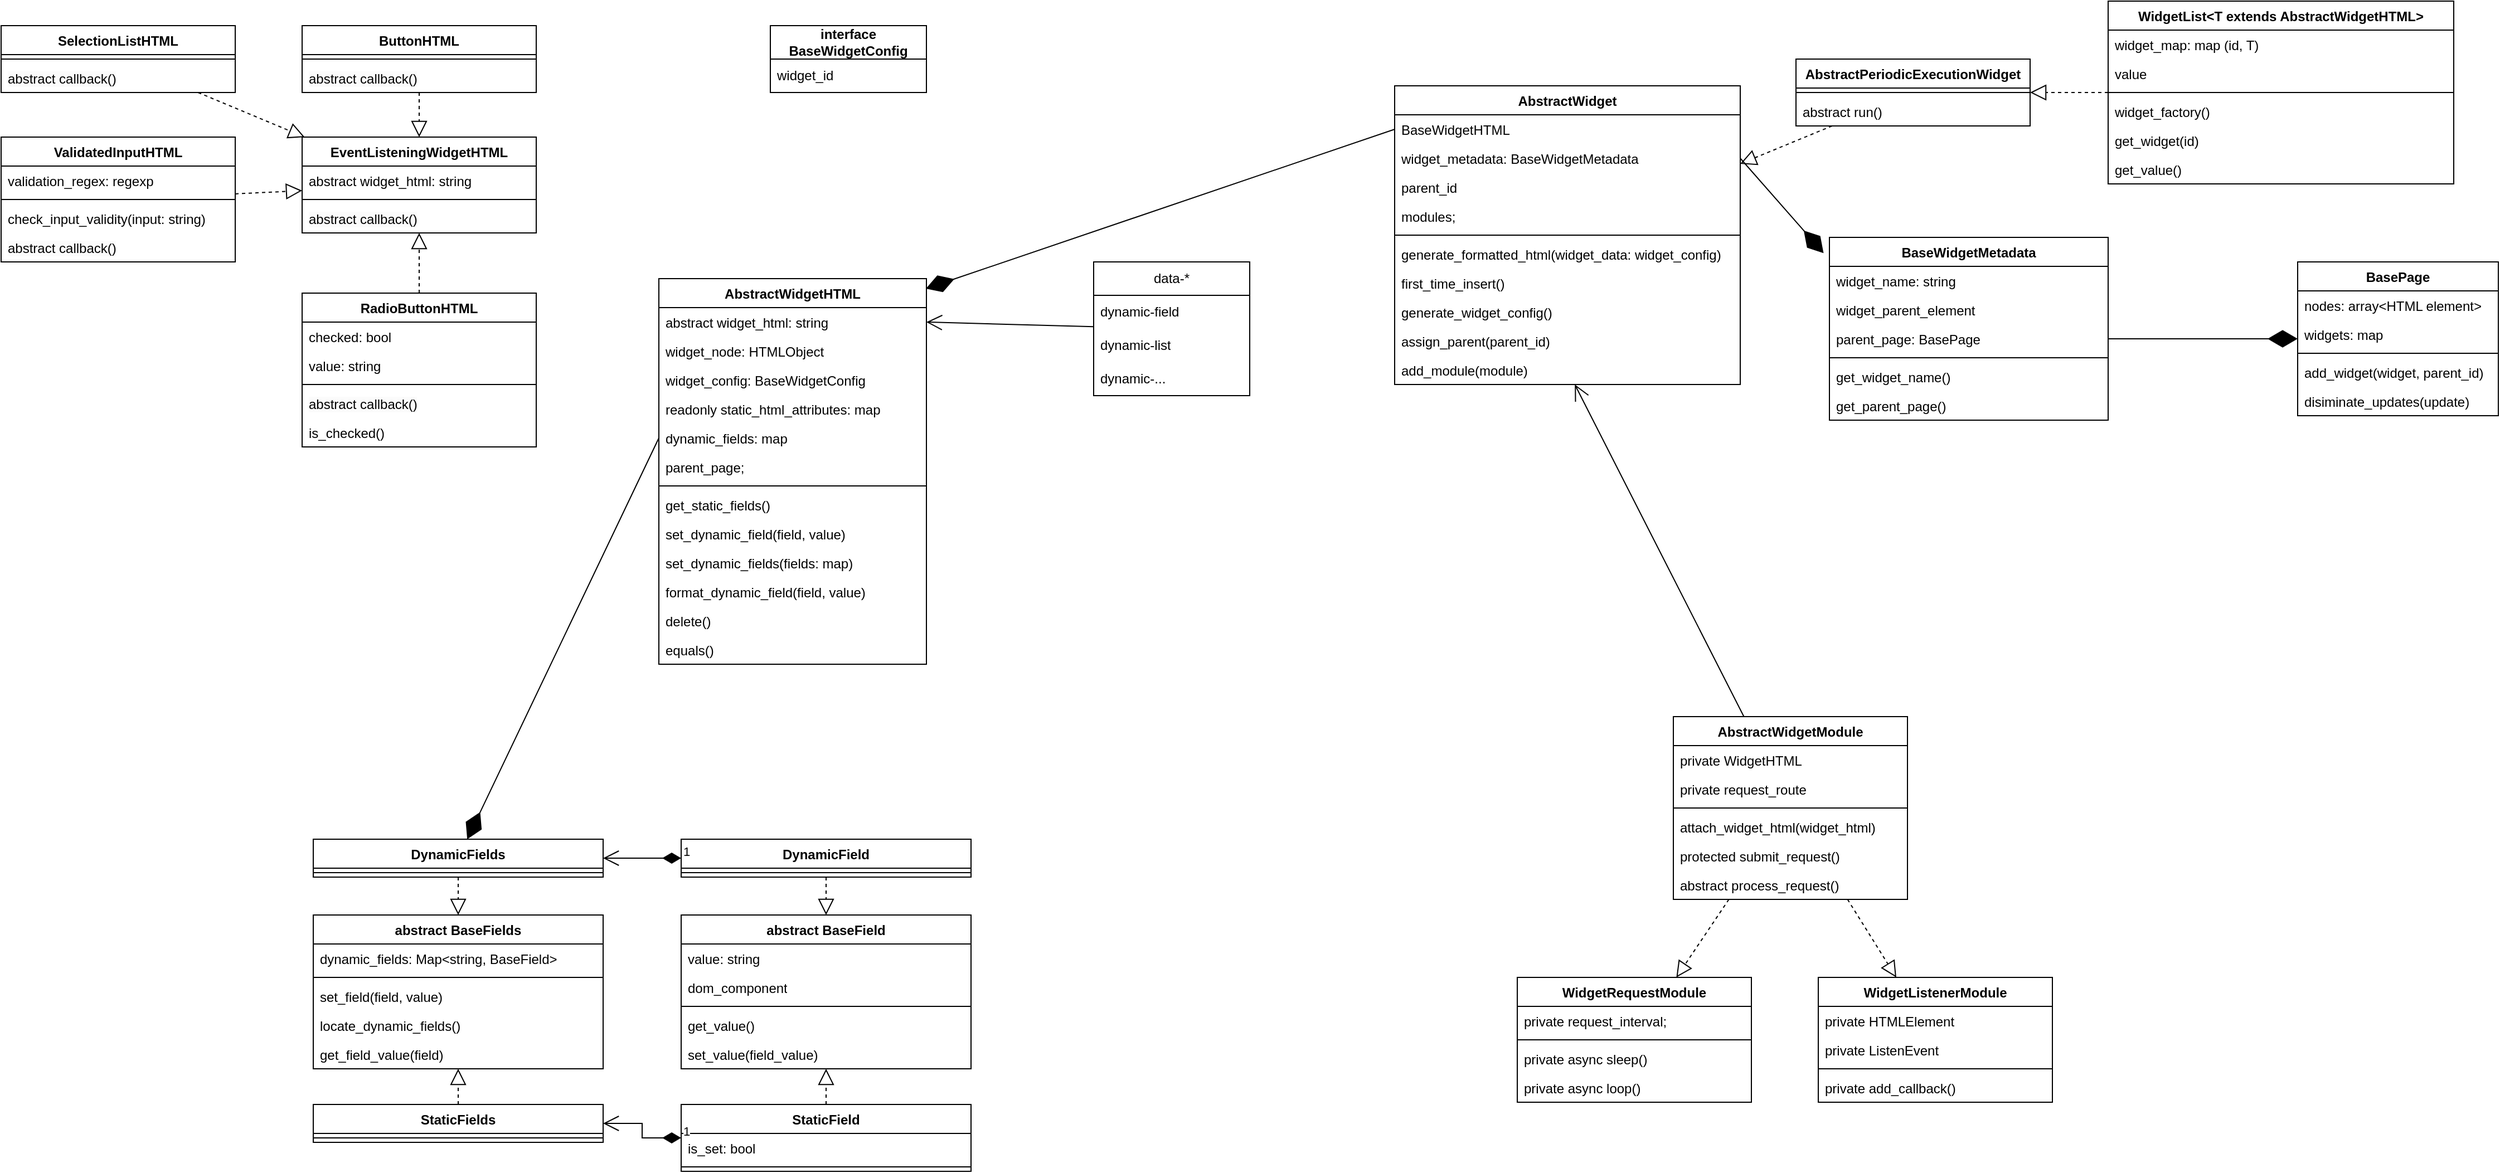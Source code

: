 <mxfile version="23.0.2" type="device">
  <diagram id="C5RBs43oDa-KdzZeNtuy" name="Page-1">
    <mxGraphModel dx="6364" dy="843" grid="1" gridSize="10" guides="1" tooltips="1" connect="1" arrows="1" fold="1" page="1" pageScale="1" pageWidth="5000" pageHeight="5000" math="0" shadow="0">
      <root>
        <mxCell id="WIyWlLk6GJQsqaUBKTNV-0" />
        <mxCell id="WIyWlLk6GJQsqaUBKTNV-1" parent="WIyWlLk6GJQsqaUBKTNV-0" />
        <mxCell id="zkfFHV4jXpPFQw0GAbJ--0" value="AbstractWidget" style="swimlane;fontStyle=1;align=center;verticalAlign=top;childLayout=stackLayout;horizontal=1;startSize=26;horizontalStack=0;resizeParent=1;resizeLast=0;collapsible=1;marginBottom=0;rounded=0;shadow=0;strokeWidth=1;" parent="WIyWlLk6GJQsqaUBKTNV-1" vertex="1">
          <mxGeometry x="1070" y="204" width="310" height="268" as="geometry">
            <mxRectangle x="230" y="140" width="160" height="26" as="alternateBounds" />
          </mxGeometry>
        </mxCell>
        <mxCell id="zkfFHV4jXpPFQw0GAbJ--2" value="BaseWidgetHTML" style="text;align=left;verticalAlign=top;spacingLeft=4;spacingRight=4;overflow=hidden;rotatable=0;points=[[0,0.5],[1,0.5]];portConstraint=eastwest;rounded=0;shadow=0;html=0;" parent="zkfFHV4jXpPFQw0GAbJ--0" vertex="1">
          <mxGeometry y="26" width="310" height="26" as="geometry" />
        </mxCell>
        <mxCell id="1h_BAlm6xrpSUWJnhXqx-13" value="widget_metadata: BaseWidgetMetadata" style="text;align=left;verticalAlign=top;spacingLeft=4;spacingRight=4;overflow=hidden;rotatable=0;points=[[0,0.5],[1,0.5]];portConstraint=eastwest;rounded=0;shadow=0;html=0;" parent="zkfFHV4jXpPFQw0GAbJ--0" vertex="1">
          <mxGeometry y="52" width="310" height="26" as="geometry" />
        </mxCell>
        <mxCell id="bxYldEtrGw7dHBRHyTuY-56" value="parent_id" style="text;align=left;verticalAlign=top;spacingLeft=4;spacingRight=4;overflow=hidden;rotatable=0;points=[[0,0.5],[1,0.5]];portConstraint=eastwest;rounded=0;shadow=0;html=0;" parent="zkfFHV4jXpPFQw0GAbJ--0" vertex="1">
          <mxGeometry y="78" width="310" height="26" as="geometry" />
        </mxCell>
        <mxCell id="CszBJJlNsYShe97U3jZu-30" value="modules;" style="text;strokeColor=none;fillColor=none;align=left;verticalAlign=top;spacingLeft=4;spacingRight=4;overflow=hidden;rotatable=0;points=[[0,0.5],[1,0.5]];portConstraint=eastwest;whiteSpace=wrap;html=1;" parent="zkfFHV4jXpPFQw0GAbJ--0" vertex="1">
          <mxGeometry y="104" width="310" height="26" as="geometry" />
        </mxCell>
        <mxCell id="zkfFHV4jXpPFQw0GAbJ--4" value="" style="line;html=1;strokeWidth=1;align=left;verticalAlign=middle;spacingTop=-1;spacingLeft=3;spacingRight=3;rotatable=0;labelPosition=right;points=[];portConstraint=eastwest;" parent="zkfFHV4jXpPFQw0GAbJ--0" vertex="1">
          <mxGeometry y="130" width="310" height="8" as="geometry" />
        </mxCell>
        <mxCell id="zkfFHV4jXpPFQw0GAbJ--5" value="generate_formatted_html(widget_data: widget_config)" style="text;align=left;verticalAlign=top;spacingLeft=4;spacingRight=4;overflow=hidden;rotatable=0;points=[[0,0.5],[1,0.5]];portConstraint=eastwest;" parent="zkfFHV4jXpPFQw0GAbJ--0" vertex="1">
          <mxGeometry y="138" width="310" height="26" as="geometry" />
        </mxCell>
        <mxCell id="T4OWB1Hgk7jo9QTuSkeD-0" value="first_time_insert()" style="text;align=left;verticalAlign=top;spacingLeft=4;spacingRight=4;overflow=hidden;rotatable=0;points=[[0,0.5],[1,0.5]];portConstraint=eastwest;" parent="zkfFHV4jXpPFQw0GAbJ--0" vertex="1">
          <mxGeometry y="164" width="310" height="26" as="geometry" />
        </mxCell>
        <mxCell id="T4OWB1Hgk7jo9QTuSkeD-1" value="generate_widget_config()" style="text;align=left;verticalAlign=top;spacingLeft=4;spacingRight=4;overflow=hidden;rotatable=0;points=[[0,0.5],[1,0.5]];portConstraint=eastwest;" parent="zkfFHV4jXpPFQw0GAbJ--0" vertex="1">
          <mxGeometry y="190" width="310" height="26" as="geometry" />
        </mxCell>
        <mxCell id="bxYldEtrGw7dHBRHyTuY-55" value="assign_parent(parent_id)" style="text;align=left;verticalAlign=top;spacingLeft=4;spacingRight=4;overflow=hidden;rotatable=0;points=[[0,0.5],[1,0.5]];portConstraint=eastwest;" parent="zkfFHV4jXpPFQw0GAbJ--0" vertex="1">
          <mxGeometry y="216" width="310" height="26" as="geometry" />
        </mxCell>
        <mxCell id="CszBJJlNsYShe97U3jZu-24" value="add_module(module)" style="text;strokeColor=none;fillColor=none;align=left;verticalAlign=top;spacingLeft=4;spacingRight=4;overflow=hidden;rotatable=0;points=[[0,0.5],[1,0.5]];portConstraint=eastwest;whiteSpace=wrap;html=1;" parent="zkfFHV4jXpPFQw0GAbJ--0" vertex="1">
          <mxGeometry y="242" width="310" height="26" as="geometry" />
        </mxCell>
        <mxCell id="1h_BAlm6xrpSUWJnhXqx-0" value="&lt;b&gt;interface BaseWidgetConfig&lt;/b&gt;" style="swimlane;fontStyle=0;childLayout=stackLayout;horizontal=1;startSize=30;horizontalStack=0;resizeParent=1;resizeParentMax=0;resizeLast=0;collapsible=1;marginBottom=0;whiteSpace=wrap;html=1;" parent="WIyWlLk6GJQsqaUBKTNV-1" vertex="1">
          <mxGeometry x="510" y="150" width="140" height="60" as="geometry" />
        </mxCell>
        <mxCell id="1h_BAlm6xrpSUWJnhXqx-1" value="widget_id" style="text;strokeColor=none;fillColor=none;align=left;verticalAlign=middle;spacingLeft=4;spacingRight=4;overflow=hidden;points=[[0,0.5],[1,0.5]];portConstraint=eastwest;rotatable=0;whiteSpace=wrap;html=1;" parent="1h_BAlm6xrpSUWJnhXqx-0" vertex="1">
          <mxGeometry y="30" width="140" height="30" as="geometry" />
        </mxCell>
        <mxCell id="1h_BAlm6xrpSUWJnhXqx-14" value="BaseWidgetMetadata" style="swimlane;fontStyle=1;align=center;verticalAlign=top;childLayout=stackLayout;horizontal=1;startSize=26;horizontalStack=0;resizeParent=1;resizeParentMax=0;resizeLast=0;collapsible=1;marginBottom=0;whiteSpace=wrap;html=1;" parent="WIyWlLk6GJQsqaUBKTNV-1" vertex="1">
          <mxGeometry x="1460" y="340" width="250" height="164" as="geometry" />
        </mxCell>
        <mxCell id="1h_BAlm6xrpSUWJnhXqx-15" value="widget_name: string" style="text;strokeColor=none;fillColor=none;align=left;verticalAlign=top;spacingLeft=4;spacingRight=4;overflow=hidden;rotatable=0;points=[[0,0.5],[1,0.5]];portConstraint=eastwest;whiteSpace=wrap;html=1;" parent="1h_BAlm6xrpSUWJnhXqx-14" vertex="1">
          <mxGeometry y="26" width="250" height="26" as="geometry" />
        </mxCell>
        <mxCell id="iV6NUjUVux9FwV4bNm37-0" value="widget_parent_element" style="text;strokeColor=none;fillColor=none;align=left;verticalAlign=top;spacingLeft=4;spacingRight=4;overflow=hidden;rotatable=0;points=[[0,0.5],[1,0.5]];portConstraint=eastwest;whiteSpace=wrap;html=1;" parent="1h_BAlm6xrpSUWJnhXqx-14" vertex="1">
          <mxGeometry y="52" width="250" height="26" as="geometry" />
        </mxCell>
        <mxCell id="1h_BAlm6xrpSUWJnhXqx-19" value="parent_page: BasePage" style="text;strokeColor=none;fillColor=none;align=left;verticalAlign=top;spacingLeft=4;spacingRight=4;overflow=hidden;rotatable=0;points=[[0,0.5],[1,0.5]];portConstraint=eastwest;whiteSpace=wrap;html=1;" parent="1h_BAlm6xrpSUWJnhXqx-14" vertex="1">
          <mxGeometry y="78" width="250" height="26" as="geometry" />
        </mxCell>
        <mxCell id="1h_BAlm6xrpSUWJnhXqx-16" value="" style="line;strokeWidth=1;fillColor=none;align=left;verticalAlign=middle;spacingTop=-1;spacingLeft=3;spacingRight=3;rotatable=0;labelPosition=right;points=[];portConstraint=eastwest;strokeColor=inherit;" parent="1h_BAlm6xrpSUWJnhXqx-14" vertex="1">
          <mxGeometry y="104" width="250" height="8" as="geometry" />
        </mxCell>
        <mxCell id="1h_BAlm6xrpSUWJnhXqx-17" value="get_widget_name()&lt;br&gt;" style="text;strokeColor=none;fillColor=none;align=left;verticalAlign=top;spacingLeft=4;spacingRight=4;overflow=hidden;rotatable=0;points=[[0,0.5],[1,0.5]];portConstraint=eastwest;whiteSpace=wrap;html=1;" parent="1h_BAlm6xrpSUWJnhXqx-14" vertex="1">
          <mxGeometry y="112" width="250" height="26" as="geometry" />
        </mxCell>
        <mxCell id="1h_BAlm6xrpSUWJnhXqx-20" value="get_parent_page()" style="text;strokeColor=none;fillColor=none;align=left;verticalAlign=top;spacingLeft=4;spacingRight=4;overflow=hidden;rotatable=0;points=[[0,0.5],[1,0.5]];portConstraint=eastwest;whiteSpace=wrap;html=1;" parent="1h_BAlm6xrpSUWJnhXqx-14" vertex="1">
          <mxGeometry y="138" width="250" height="26" as="geometry" />
        </mxCell>
        <mxCell id="T4OWB1Hgk7jo9QTuSkeD-3" value="AbstractWidgetHTML" style="swimlane;fontStyle=1;align=center;verticalAlign=top;childLayout=stackLayout;horizontal=1;startSize=26;horizontalStack=0;resizeParent=1;resizeParentMax=0;resizeLast=0;collapsible=1;marginBottom=0;whiteSpace=wrap;html=1;" parent="WIyWlLk6GJQsqaUBKTNV-1" vertex="1">
          <mxGeometry x="410" y="377" width="240" height="346" as="geometry" />
        </mxCell>
        <mxCell id="T4OWB1Hgk7jo9QTuSkeD-4" value="abstract widget_html: string" style="text;strokeColor=none;fillColor=none;align=left;verticalAlign=top;spacingLeft=4;spacingRight=4;overflow=hidden;rotatable=0;points=[[0,0.5],[1,0.5]];portConstraint=eastwest;whiteSpace=wrap;html=1;" parent="T4OWB1Hgk7jo9QTuSkeD-3" vertex="1">
          <mxGeometry y="26" width="240" height="26" as="geometry" />
        </mxCell>
        <mxCell id="3tVs2p-HcW80dv0IXihy-14" value="widget_node: HTMLObject" style="text;strokeColor=none;fillColor=none;align=left;verticalAlign=top;spacingLeft=4;spacingRight=4;overflow=hidden;rotatable=0;points=[[0,0.5],[1,0.5]];portConstraint=eastwest;whiteSpace=wrap;html=1;" parent="T4OWB1Hgk7jo9QTuSkeD-3" vertex="1">
          <mxGeometry y="52" width="240" height="26" as="geometry" />
        </mxCell>
        <mxCell id="T4OWB1Hgk7jo9QTuSkeD-5" value="widget_config: BaseWidgetConfig" style="text;strokeColor=none;fillColor=none;align=left;verticalAlign=top;spacingLeft=4;spacingRight=4;overflow=hidden;rotatable=0;points=[[0,0.5],[1,0.5]];portConstraint=eastwest;whiteSpace=wrap;html=1;" parent="T4OWB1Hgk7jo9QTuSkeD-3" vertex="1">
          <mxGeometry y="78" width="240" height="26" as="geometry" />
        </mxCell>
        <mxCell id="3tVs2p-HcW80dv0IXihy-3" value="readonly static_html_attributes: map" style="text;strokeColor=none;fillColor=none;align=left;verticalAlign=top;spacingLeft=4;spacingRight=4;overflow=hidden;rotatable=0;points=[[0,0.5],[1,0.5]];portConstraint=eastwest;whiteSpace=wrap;html=1;" parent="T4OWB1Hgk7jo9QTuSkeD-3" vertex="1">
          <mxGeometry y="104" width="240" height="26" as="geometry" />
        </mxCell>
        <mxCell id="3tVs2p-HcW80dv0IXihy-4" value="dynamic_fields: map" style="text;strokeColor=none;fillColor=none;align=left;verticalAlign=top;spacingLeft=4;spacingRight=4;overflow=hidden;rotatable=0;points=[[0,0.5],[1,0.5]];portConstraint=eastwest;whiteSpace=wrap;html=1;" parent="T4OWB1Hgk7jo9QTuSkeD-3" vertex="1">
          <mxGeometry y="130" width="240" height="26" as="geometry" />
        </mxCell>
        <mxCell id="bxYldEtrGw7dHBRHyTuY-26" value="parent_page;" style="text;strokeColor=none;fillColor=none;align=left;verticalAlign=top;spacingLeft=4;spacingRight=4;overflow=hidden;rotatable=0;points=[[0,0.5],[1,0.5]];portConstraint=eastwest;whiteSpace=wrap;html=1;" parent="T4OWB1Hgk7jo9QTuSkeD-3" vertex="1">
          <mxGeometry y="156" width="240" height="26" as="geometry" />
        </mxCell>
        <mxCell id="T4OWB1Hgk7jo9QTuSkeD-6" value="" style="line;strokeWidth=1;fillColor=none;align=left;verticalAlign=middle;spacingTop=-1;spacingLeft=3;spacingRight=3;rotatable=0;labelPosition=right;points=[];portConstraint=eastwest;strokeColor=inherit;" parent="T4OWB1Hgk7jo9QTuSkeD-3" vertex="1">
          <mxGeometry y="182" width="240" height="8" as="geometry" />
        </mxCell>
        <mxCell id="T4OWB1Hgk7jo9QTuSkeD-8" value="get_static_fields()" style="text;strokeColor=none;fillColor=none;align=left;verticalAlign=top;spacingLeft=4;spacingRight=4;overflow=hidden;rotatable=0;points=[[0,0.5],[1,0.5]];portConstraint=eastwest;whiteSpace=wrap;html=1;" parent="T4OWB1Hgk7jo9QTuSkeD-3" vertex="1">
          <mxGeometry y="190" width="240" height="26" as="geometry" />
        </mxCell>
        <mxCell id="3tVs2p-HcW80dv0IXihy-6" value="set_dynamic_field(field, value)" style="text;strokeColor=none;fillColor=none;align=left;verticalAlign=top;spacingLeft=4;spacingRight=4;overflow=hidden;rotatable=0;points=[[0,0.5],[1,0.5]];portConstraint=eastwest;whiteSpace=wrap;html=1;" parent="T4OWB1Hgk7jo9QTuSkeD-3" vertex="1">
          <mxGeometry y="216" width="240" height="26" as="geometry" />
        </mxCell>
        <mxCell id="3tVs2p-HcW80dv0IXihy-9" value="set_dynamic_fields(fields: map)" style="text;strokeColor=none;fillColor=none;align=left;verticalAlign=top;spacingLeft=4;spacingRight=4;overflow=hidden;rotatable=0;points=[[0,0.5],[1,0.5]];portConstraint=eastwest;whiteSpace=wrap;html=1;" parent="T4OWB1Hgk7jo9QTuSkeD-3" vertex="1">
          <mxGeometry y="242" width="240" height="26" as="geometry" />
        </mxCell>
        <mxCell id="3tVs2p-HcW80dv0IXihy-10" value="format_dynamic_field(field, value)" style="text;strokeColor=none;fillColor=none;align=left;verticalAlign=top;spacingLeft=4;spacingRight=4;overflow=hidden;rotatable=0;points=[[0,0.5],[1,0.5]];portConstraint=eastwest;whiteSpace=wrap;html=1;" parent="T4OWB1Hgk7jo9QTuSkeD-3" vertex="1">
          <mxGeometry y="268" width="240" height="26" as="geometry" />
        </mxCell>
        <mxCell id="FMezk7e3HnUYDtzfyy8j-51" value="delete()" style="text;strokeColor=none;fillColor=none;align=left;verticalAlign=top;spacingLeft=4;spacingRight=4;overflow=hidden;rotatable=0;points=[[0,0.5],[1,0.5]];portConstraint=eastwest;whiteSpace=wrap;html=1;" parent="T4OWB1Hgk7jo9QTuSkeD-3" vertex="1">
          <mxGeometry y="294" width="240" height="26" as="geometry" />
        </mxCell>
        <mxCell id="FMezk7e3HnUYDtzfyy8j-52" value="equals()" style="text;strokeColor=none;fillColor=none;align=left;verticalAlign=top;spacingLeft=4;spacingRight=4;overflow=hidden;rotatable=0;points=[[0,0.5],[1,0.5]];portConstraint=eastwest;whiteSpace=wrap;html=1;" parent="T4OWB1Hgk7jo9QTuSkeD-3" vertex="1">
          <mxGeometry y="320" width="240" height="26" as="geometry" />
        </mxCell>
        <mxCell id="FMezk7e3HnUYDtzfyy8j-4" value="EventListeningWidgetHTML" style="swimlane;fontStyle=1;align=center;verticalAlign=top;childLayout=stackLayout;horizontal=1;startSize=26;horizontalStack=0;resizeParent=1;resizeParentMax=0;resizeLast=0;collapsible=1;marginBottom=0;whiteSpace=wrap;html=1;" parent="WIyWlLk6GJQsqaUBKTNV-1" vertex="1">
          <mxGeometry x="90" y="250" width="210" height="86" as="geometry" />
        </mxCell>
        <mxCell id="bxYldEtrGw7dHBRHyTuY-4" value="abstract widget_html: string" style="text;strokeColor=none;fillColor=none;align=left;verticalAlign=top;spacingLeft=4;spacingRight=4;overflow=hidden;rotatable=0;points=[[0,0.5],[1,0.5]];portConstraint=eastwest;whiteSpace=wrap;html=1;" parent="FMezk7e3HnUYDtzfyy8j-4" vertex="1">
          <mxGeometry y="26" width="210" height="26" as="geometry" />
        </mxCell>
        <mxCell id="FMezk7e3HnUYDtzfyy8j-11" value="" style="line;strokeWidth=1;fillColor=none;align=left;verticalAlign=middle;spacingTop=-1;spacingLeft=3;spacingRight=3;rotatable=0;labelPosition=right;points=[];portConstraint=eastwest;strokeColor=inherit;" parent="FMezk7e3HnUYDtzfyy8j-4" vertex="1">
          <mxGeometry y="52" width="210" height="8" as="geometry" />
        </mxCell>
        <mxCell id="FMezk7e3HnUYDtzfyy8j-27" value="&lt;span style=&quot;color: rgb(0, 0, 0); font-family: Helvetica; font-size: 12px; font-style: normal; font-variant-ligatures: normal; font-variant-caps: normal; font-weight: 400; letter-spacing: normal; orphans: 2; text-align: left; text-indent: 0px; text-transform: none; widows: 2; word-spacing: 0px; -webkit-text-stroke-width: 0px; background-color: rgb(251, 251, 251); text-decoration-thickness: initial; text-decoration-style: initial; text-decoration-color: initial; float: none; display: inline !important;&quot;&gt;abstract callback()&lt;/span&gt;" style="text;strokeColor=none;fillColor=none;align=left;verticalAlign=top;spacingLeft=4;spacingRight=4;overflow=hidden;rotatable=0;points=[[0,0.5],[1,0.5]];portConstraint=eastwest;whiteSpace=wrap;html=1;" parent="FMezk7e3HnUYDtzfyy8j-4" vertex="1">
          <mxGeometry y="60" width="210" height="26" as="geometry" />
        </mxCell>
        <mxCell id="FMezk7e3HnUYDtzfyy8j-22" value="AbstractPeriodicExecutionWidget" style="swimlane;fontStyle=1;align=center;verticalAlign=top;childLayout=stackLayout;horizontal=1;startSize=26;horizontalStack=0;resizeParent=1;resizeParentMax=0;resizeLast=0;collapsible=1;marginBottom=0;whiteSpace=wrap;html=1;" parent="WIyWlLk6GJQsqaUBKTNV-1" vertex="1">
          <mxGeometry x="1430" y="180" width="210" height="60" as="geometry" />
        </mxCell>
        <mxCell id="FMezk7e3HnUYDtzfyy8j-23" value="" style="line;strokeWidth=1;fillColor=none;align=left;verticalAlign=middle;spacingTop=-1;spacingLeft=3;spacingRight=3;rotatable=0;labelPosition=right;points=[];portConstraint=eastwest;strokeColor=inherit;" parent="FMezk7e3HnUYDtzfyy8j-22" vertex="1">
          <mxGeometry y="26" width="210" height="8" as="geometry" />
        </mxCell>
        <mxCell id="FMezk7e3HnUYDtzfyy8j-24" value="abstract run()" style="text;strokeColor=none;fillColor=none;align=left;verticalAlign=top;spacingLeft=4;spacingRight=4;overflow=hidden;rotatable=0;points=[[0,0.5],[1,0.5]];portConstraint=eastwest;whiteSpace=wrap;html=1;" parent="FMezk7e3HnUYDtzfyy8j-22" vertex="1">
          <mxGeometry y="34" width="210" height="26" as="geometry" />
        </mxCell>
        <mxCell id="FMezk7e3HnUYDtzfyy8j-36" value="" style="endArrow=diamondThin;endFill=1;endSize=24;html=1;rounded=0;exitX=1;exitY=0.5;exitDx=0;exitDy=0;entryX=-0.021;entryY=0.086;entryDx=0;entryDy=0;entryPerimeter=0;" parent="WIyWlLk6GJQsqaUBKTNV-1" source="1h_BAlm6xrpSUWJnhXqx-13" target="1h_BAlm6xrpSUWJnhXqx-14" edge="1">
          <mxGeometry width="160" relative="1" as="geometry">
            <mxPoint x="1500" y="660" as="sourcePoint" />
            <mxPoint x="1660" y="660" as="targetPoint" />
          </mxGeometry>
        </mxCell>
        <mxCell id="FMezk7e3HnUYDtzfyy8j-38" value="" style="endArrow=diamondThin;endFill=1;endSize=24;html=1;rounded=0;entryX=0.998;entryY=0.026;entryDx=0;entryDy=0;entryPerimeter=0;exitX=0;exitY=0.5;exitDx=0;exitDy=0;" parent="WIyWlLk6GJQsqaUBKTNV-1" source="zkfFHV4jXpPFQw0GAbJ--2" target="T4OWB1Hgk7jo9QTuSkeD-3" edge="1">
          <mxGeometry width="160" relative="1" as="geometry">
            <mxPoint x="1000" y="560" as="sourcePoint" />
            <mxPoint x="1160" y="560" as="targetPoint" />
          </mxGeometry>
        </mxCell>
        <mxCell id="FMezk7e3HnUYDtzfyy8j-39" value="data-*" style="swimlane;fontStyle=0;childLayout=stackLayout;horizontal=1;startSize=30;horizontalStack=0;resizeParent=1;resizeParentMax=0;resizeLast=0;collapsible=1;marginBottom=0;whiteSpace=wrap;html=1;" parent="WIyWlLk6GJQsqaUBKTNV-1" vertex="1">
          <mxGeometry x="800" y="362" width="140" height="120" as="geometry" />
        </mxCell>
        <mxCell id="FMezk7e3HnUYDtzfyy8j-40" value="dynamic-field" style="text;strokeColor=none;fillColor=none;align=left;verticalAlign=middle;spacingLeft=4;spacingRight=4;overflow=hidden;points=[[0,0.5],[1,0.5]];portConstraint=eastwest;rotatable=0;whiteSpace=wrap;html=1;" parent="FMezk7e3HnUYDtzfyy8j-39" vertex="1">
          <mxGeometry y="30" width="140" height="30" as="geometry" />
        </mxCell>
        <mxCell id="FMezk7e3HnUYDtzfyy8j-41" value="dynamic-list" style="text;strokeColor=none;fillColor=none;align=left;verticalAlign=middle;spacingLeft=4;spacingRight=4;overflow=hidden;points=[[0,0.5],[1,0.5]];portConstraint=eastwest;rotatable=0;whiteSpace=wrap;html=1;" parent="FMezk7e3HnUYDtzfyy8j-39" vertex="1">
          <mxGeometry y="60" width="140" height="30" as="geometry" />
        </mxCell>
        <mxCell id="FMezk7e3HnUYDtzfyy8j-42" value="dynamic-..." style="text;strokeColor=none;fillColor=none;align=left;verticalAlign=middle;spacingLeft=4;spacingRight=4;overflow=hidden;points=[[0,0.5],[1,0.5]];portConstraint=eastwest;rotatable=0;whiteSpace=wrap;html=1;" parent="FMezk7e3HnUYDtzfyy8j-39" vertex="1">
          <mxGeometry y="90" width="140" height="30" as="geometry" />
        </mxCell>
        <mxCell id="FMezk7e3HnUYDtzfyy8j-43" value="WidgetList&lt;T extends AbstractWidgetHTML&gt;" style="swimlane;fontStyle=1;align=center;verticalAlign=top;childLayout=stackLayout;horizontal=1;startSize=26;horizontalStack=0;resizeParent=1;resizeLast=0;collapsible=1;marginBottom=0;rounded=0;shadow=0;strokeWidth=1;" parent="WIyWlLk6GJQsqaUBKTNV-1" vertex="1">
          <mxGeometry x="1710" y="128" width="310" height="164" as="geometry">
            <mxRectangle x="230" y="140" width="160" height="26" as="alternateBounds" />
          </mxGeometry>
        </mxCell>
        <mxCell id="FMezk7e3HnUYDtzfyy8j-44" value="widget_map: map (id, T)" style="text;align=left;verticalAlign=top;spacingLeft=4;spacingRight=4;overflow=hidden;rotatable=0;points=[[0,0.5],[1,0.5]];portConstraint=eastwest;" parent="FMezk7e3HnUYDtzfyy8j-43" vertex="1">
          <mxGeometry y="26" width="310" height="26" as="geometry" />
        </mxCell>
        <mxCell id="bxYldEtrGw7dHBRHyTuY-37" value="value" style="text;align=left;verticalAlign=top;spacingLeft=4;spacingRight=4;overflow=hidden;rotatable=0;points=[[0,0.5],[1,0.5]];portConstraint=eastwest;" parent="FMezk7e3HnUYDtzfyy8j-43" vertex="1">
          <mxGeometry y="52" width="310" height="26" as="geometry" />
        </mxCell>
        <mxCell id="FMezk7e3HnUYDtzfyy8j-47" value="" style="line;html=1;strokeWidth=1;align=left;verticalAlign=middle;spacingTop=-1;spacingLeft=3;spacingRight=3;rotatable=0;labelPosition=right;points=[];portConstraint=eastwest;" parent="FMezk7e3HnUYDtzfyy8j-43" vertex="1">
          <mxGeometry y="78" width="310" height="8" as="geometry" />
        </mxCell>
        <mxCell id="FMezk7e3HnUYDtzfyy8j-56" value="widget_factory()" style="text;align=left;verticalAlign=top;spacingLeft=4;spacingRight=4;overflow=hidden;rotatable=0;points=[[0,0.5],[1,0.5]];portConstraint=eastwest;" parent="FMezk7e3HnUYDtzfyy8j-43" vertex="1">
          <mxGeometry y="86" width="310" height="26" as="geometry" />
        </mxCell>
        <mxCell id="FMezk7e3HnUYDtzfyy8j-58" value="get_widget(id)" style="text;align=left;verticalAlign=top;spacingLeft=4;spacingRight=4;overflow=hidden;rotatable=0;points=[[0,0.5],[1,0.5]];portConstraint=eastwest;" parent="FMezk7e3HnUYDtzfyy8j-43" vertex="1">
          <mxGeometry y="112" width="310" height="26" as="geometry" />
        </mxCell>
        <mxCell id="bxYldEtrGw7dHBRHyTuY-36" value="get_value()" style="text;align=left;verticalAlign=top;spacingLeft=4;spacingRight=4;overflow=hidden;rotatable=0;points=[[0,0.5],[1,0.5]];portConstraint=eastwest;" parent="FMezk7e3HnUYDtzfyy8j-43" vertex="1">
          <mxGeometry y="138" width="310" height="26" as="geometry" />
        </mxCell>
        <mxCell id="bxYldEtrGw7dHBRHyTuY-0" value="ButtonHTML" style="swimlane;fontStyle=1;align=center;verticalAlign=top;childLayout=stackLayout;horizontal=1;startSize=26;horizontalStack=0;resizeParent=1;resizeParentMax=0;resizeLast=0;collapsible=1;marginBottom=0;whiteSpace=wrap;html=1;" parent="WIyWlLk6GJQsqaUBKTNV-1" vertex="1">
          <mxGeometry x="90" y="150" width="210" height="60" as="geometry" />
        </mxCell>
        <mxCell id="bxYldEtrGw7dHBRHyTuY-1" value="" style="line;strokeWidth=1;fillColor=none;align=left;verticalAlign=middle;spacingTop=-1;spacingLeft=3;spacingRight=3;rotatable=0;labelPosition=right;points=[];portConstraint=eastwest;strokeColor=inherit;" parent="bxYldEtrGw7dHBRHyTuY-0" vertex="1">
          <mxGeometry y="26" width="210" height="8" as="geometry" />
        </mxCell>
        <mxCell id="bxYldEtrGw7dHBRHyTuY-2" value="&lt;span style=&quot;color: rgb(0, 0, 0); font-family: Helvetica; font-size: 12px; font-style: normal; font-variant-ligatures: normal; font-variant-caps: normal; font-weight: 400; letter-spacing: normal; orphans: 2; text-align: left; text-indent: 0px; text-transform: none; widows: 2; word-spacing: 0px; -webkit-text-stroke-width: 0px; background-color: rgb(251, 251, 251); text-decoration-thickness: initial; text-decoration-style: initial; text-decoration-color: initial; float: none; display: inline !important;&quot;&gt;abstract callback()&lt;/span&gt;" style="text;strokeColor=none;fillColor=none;align=left;verticalAlign=top;spacingLeft=4;spacingRight=4;overflow=hidden;rotatable=0;points=[[0,0.5],[1,0.5]];portConstraint=eastwest;whiteSpace=wrap;html=1;" parent="bxYldEtrGw7dHBRHyTuY-0" vertex="1">
          <mxGeometry y="34" width="210" height="26" as="geometry" />
        </mxCell>
        <mxCell id="bxYldEtrGw7dHBRHyTuY-5" value="" style="endArrow=block;dashed=1;endFill=0;endSize=12;html=1;rounded=0;" parent="WIyWlLk6GJQsqaUBKTNV-1" source="bxYldEtrGw7dHBRHyTuY-0" target="FMezk7e3HnUYDtzfyy8j-4" edge="1">
          <mxGeometry width="160" relative="1" as="geometry">
            <mxPoint x="350" y="110" as="sourcePoint" />
            <mxPoint x="510" y="110" as="targetPoint" />
          </mxGeometry>
        </mxCell>
        <mxCell id="bxYldEtrGw7dHBRHyTuY-8" value="" style="endArrow=block;dashed=1;endFill=0;endSize=12;html=1;rounded=0;" parent="WIyWlLk6GJQsqaUBKTNV-1" source="FMezk7e3HnUYDtzfyy8j-22" target="zkfFHV4jXpPFQw0GAbJ--0" edge="1">
          <mxGeometry width="160" relative="1" as="geometry">
            <mxPoint x="1220" y="190" as="sourcePoint" />
            <mxPoint x="1380" y="190" as="targetPoint" />
          </mxGeometry>
        </mxCell>
        <mxCell id="bxYldEtrGw7dHBRHyTuY-9" value="" style="endArrow=block;dashed=1;endFill=0;endSize=12;html=1;rounded=0;" parent="WIyWlLk6GJQsqaUBKTNV-1" source="FMezk7e3HnUYDtzfyy8j-43" target="FMezk7e3HnUYDtzfyy8j-22" edge="1">
          <mxGeometry width="160" relative="1" as="geometry">
            <mxPoint x="1700" y="250" as="sourcePoint" />
            <mxPoint x="1860" y="250" as="targetPoint" />
          </mxGeometry>
        </mxCell>
        <mxCell id="bxYldEtrGw7dHBRHyTuY-11" value="" style="endArrow=open;endFill=1;endSize=12;html=1;rounded=0;entryX=1;entryY=0.5;entryDx=0;entryDy=0;" parent="WIyWlLk6GJQsqaUBKTNV-1" source="FMezk7e3HnUYDtzfyy8j-39" target="T4OWB1Hgk7jo9QTuSkeD-4" edge="1">
          <mxGeometry width="160" relative="1" as="geometry">
            <mxPoint x="990" y="710" as="sourcePoint" />
            <mxPoint x="1150" y="710" as="targetPoint" />
          </mxGeometry>
        </mxCell>
        <mxCell id="bxYldEtrGw7dHBRHyTuY-12" value="RadioButtonHTML" style="swimlane;fontStyle=1;align=center;verticalAlign=top;childLayout=stackLayout;horizontal=1;startSize=26;horizontalStack=0;resizeParent=1;resizeParentMax=0;resizeLast=0;collapsible=1;marginBottom=0;whiteSpace=wrap;html=1;" parent="WIyWlLk6GJQsqaUBKTNV-1" vertex="1">
          <mxGeometry x="90" y="390" width="210" height="138" as="geometry" />
        </mxCell>
        <mxCell id="bxYldEtrGw7dHBRHyTuY-33" value="checked: bool" style="text;strokeColor=none;fillColor=none;align=left;verticalAlign=top;spacingLeft=4;spacingRight=4;overflow=hidden;rotatable=0;points=[[0,0.5],[1,0.5]];portConstraint=eastwest;whiteSpace=wrap;html=1;" parent="bxYldEtrGw7dHBRHyTuY-12" vertex="1">
          <mxGeometry y="26" width="210" height="26" as="geometry" />
        </mxCell>
        <mxCell id="bxYldEtrGw7dHBRHyTuY-35" value="value: string" style="text;strokeColor=none;fillColor=none;align=left;verticalAlign=top;spacingLeft=4;spacingRight=4;overflow=hidden;rotatable=0;points=[[0,0.5],[1,0.5]];portConstraint=eastwest;whiteSpace=wrap;html=1;" parent="bxYldEtrGw7dHBRHyTuY-12" vertex="1">
          <mxGeometry y="52" width="210" height="26" as="geometry" />
        </mxCell>
        <mxCell id="bxYldEtrGw7dHBRHyTuY-13" value="" style="line;strokeWidth=1;fillColor=none;align=left;verticalAlign=middle;spacingTop=-1;spacingLeft=3;spacingRight=3;rotatable=0;labelPosition=right;points=[];portConstraint=eastwest;strokeColor=inherit;" parent="bxYldEtrGw7dHBRHyTuY-12" vertex="1">
          <mxGeometry y="78" width="210" height="8" as="geometry" />
        </mxCell>
        <mxCell id="bxYldEtrGw7dHBRHyTuY-14" value="&lt;span style=&quot;color: rgb(0, 0, 0); font-family: Helvetica; font-size: 12px; font-style: normal; font-variant-ligatures: normal; font-variant-caps: normal; font-weight: 400; letter-spacing: normal; orphans: 2; text-align: left; text-indent: 0px; text-transform: none; widows: 2; word-spacing: 0px; -webkit-text-stroke-width: 0px; background-color: rgb(251, 251, 251); text-decoration-thickness: initial; text-decoration-style: initial; text-decoration-color: initial; float: none; display: inline !important;&quot;&gt;abstract callback()&lt;/span&gt;" style="text;strokeColor=none;fillColor=none;align=left;verticalAlign=top;spacingLeft=4;spacingRight=4;overflow=hidden;rotatable=0;points=[[0,0.5],[1,0.5]];portConstraint=eastwest;whiteSpace=wrap;html=1;" parent="bxYldEtrGw7dHBRHyTuY-12" vertex="1">
          <mxGeometry y="86" width="210" height="26" as="geometry" />
        </mxCell>
        <mxCell id="bxYldEtrGw7dHBRHyTuY-34" value="is_checked()" style="text;strokeColor=none;fillColor=none;align=left;verticalAlign=top;spacingLeft=4;spacingRight=4;overflow=hidden;rotatable=0;points=[[0,0.5],[1,0.5]];portConstraint=eastwest;whiteSpace=wrap;html=1;" parent="bxYldEtrGw7dHBRHyTuY-12" vertex="1">
          <mxGeometry y="112" width="210" height="26" as="geometry" />
        </mxCell>
        <mxCell id="bxYldEtrGw7dHBRHyTuY-15" value="" style="endArrow=block;dashed=1;endFill=0;endSize=12;html=1;rounded=0;" parent="WIyWlLk6GJQsqaUBKTNV-1" source="bxYldEtrGw7dHBRHyTuY-12" target="FMezk7e3HnUYDtzfyy8j-4" edge="1">
          <mxGeometry width="160" relative="1" as="geometry">
            <mxPoint x="60" y="540" as="sourcePoint" />
            <mxPoint x="220" y="540" as="targetPoint" />
          </mxGeometry>
        </mxCell>
        <mxCell id="bxYldEtrGw7dHBRHyTuY-16" value="SelectionListHTML" style="swimlane;fontStyle=1;align=center;verticalAlign=top;childLayout=stackLayout;horizontal=1;startSize=26;horizontalStack=0;resizeParent=1;resizeParentMax=0;resizeLast=0;collapsible=1;marginBottom=0;whiteSpace=wrap;html=1;" parent="WIyWlLk6GJQsqaUBKTNV-1" vertex="1">
          <mxGeometry x="-180" y="150" width="210" height="60" as="geometry" />
        </mxCell>
        <mxCell id="bxYldEtrGw7dHBRHyTuY-17" value="" style="line;strokeWidth=1;fillColor=none;align=left;verticalAlign=middle;spacingTop=-1;spacingLeft=3;spacingRight=3;rotatable=0;labelPosition=right;points=[];portConstraint=eastwest;strokeColor=inherit;" parent="bxYldEtrGw7dHBRHyTuY-16" vertex="1">
          <mxGeometry y="26" width="210" height="8" as="geometry" />
        </mxCell>
        <mxCell id="bxYldEtrGw7dHBRHyTuY-18" value="&lt;span style=&quot;color: rgb(0, 0, 0); font-family: Helvetica; font-size: 12px; font-style: normal; font-variant-ligatures: normal; font-variant-caps: normal; font-weight: 400; letter-spacing: normal; orphans: 2; text-align: left; text-indent: 0px; text-transform: none; widows: 2; word-spacing: 0px; -webkit-text-stroke-width: 0px; background-color: rgb(251, 251, 251); text-decoration-thickness: initial; text-decoration-style: initial; text-decoration-color: initial; float: none; display: inline !important;&quot;&gt;abstract callback()&lt;/span&gt;" style="text;strokeColor=none;fillColor=none;align=left;verticalAlign=top;spacingLeft=4;spacingRight=4;overflow=hidden;rotatable=0;points=[[0,0.5],[1,0.5]];portConstraint=eastwest;whiteSpace=wrap;html=1;" parent="bxYldEtrGw7dHBRHyTuY-16" vertex="1">
          <mxGeometry y="34" width="210" height="26" as="geometry" />
        </mxCell>
        <mxCell id="bxYldEtrGw7dHBRHyTuY-19" value="" style="endArrow=block;dashed=1;endFill=0;endSize=12;html=1;rounded=0;" parent="WIyWlLk6GJQsqaUBKTNV-1" source="bxYldEtrGw7dHBRHyTuY-16" target="FMezk7e3HnUYDtzfyy8j-4" edge="1">
          <mxGeometry width="160" relative="1" as="geometry">
            <mxPoint x="-140" y="370" as="sourcePoint" />
            <mxPoint x="20" y="370" as="targetPoint" />
          </mxGeometry>
        </mxCell>
        <mxCell id="bxYldEtrGw7dHBRHyTuY-20" value="ValidatedInputHTML" style="swimlane;fontStyle=1;align=center;verticalAlign=top;childLayout=stackLayout;horizontal=1;startSize=26;horizontalStack=0;resizeParent=1;resizeParentMax=0;resizeLast=0;collapsible=1;marginBottom=0;whiteSpace=wrap;html=1;" parent="WIyWlLk6GJQsqaUBKTNV-1" vertex="1">
          <mxGeometry x="-180" y="250" width="210" height="112" as="geometry" />
        </mxCell>
        <mxCell id="bxYldEtrGw7dHBRHyTuY-23" value="validation_regex: regexp" style="text;strokeColor=none;fillColor=none;align=left;verticalAlign=top;spacingLeft=4;spacingRight=4;overflow=hidden;rotatable=0;points=[[0,0.5],[1,0.5]];portConstraint=eastwest;whiteSpace=wrap;html=1;" parent="bxYldEtrGw7dHBRHyTuY-20" vertex="1">
          <mxGeometry y="26" width="210" height="26" as="geometry" />
        </mxCell>
        <mxCell id="bxYldEtrGw7dHBRHyTuY-21" value="" style="line;strokeWidth=1;fillColor=none;align=left;verticalAlign=middle;spacingTop=-1;spacingLeft=3;spacingRight=3;rotatable=0;labelPosition=right;points=[];portConstraint=eastwest;strokeColor=inherit;" parent="bxYldEtrGw7dHBRHyTuY-20" vertex="1">
          <mxGeometry y="52" width="210" height="8" as="geometry" />
        </mxCell>
        <mxCell id="bxYldEtrGw7dHBRHyTuY-25" value="check_input_validity(input: string)" style="text;strokeColor=none;fillColor=none;align=left;verticalAlign=top;spacingLeft=4;spacingRight=4;overflow=hidden;rotatable=0;points=[[0,0.5],[1,0.5]];portConstraint=eastwest;whiteSpace=wrap;html=1;" parent="bxYldEtrGw7dHBRHyTuY-20" vertex="1">
          <mxGeometry y="60" width="210" height="26" as="geometry" />
        </mxCell>
        <mxCell id="bxYldEtrGw7dHBRHyTuY-22" value="&lt;span style=&quot;color: rgb(0, 0, 0); font-family: Helvetica; font-size: 12px; font-style: normal; font-variant-ligatures: normal; font-variant-caps: normal; font-weight: 400; letter-spacing: normal; orphans: 2; text-align: left; text-indent: 0px; text-transform: none; widows: 2; word-spacing: 0px; -webkit-text-stroke-width: 0px; background-color: rgb(251, 251, 251); text-decoration-thickness: initial; text-decoration-style: initial; text-decoration-color: initial; float: none; display: inline !important;&quot;&gt;abstract callback()&lt;/span&gt;" style="text;strokeColor=none;fillColor=none;align=left;verticalAlign=top;spacingLeft=4;spacingRight=4;overflow=hidden;rotatable=0;points=[[0,0.5],[1,0.5]];portConstraint=eastwest;whiteSpace=wrap;html=1;" parent="bxYldEtrGw7dHBRHyTuY-20" vertex="1">
          <mxGeometry y="86" width="210" height="26" as="geometry" />
        </mxCell>
        <mxCell id="bxYldEtrGw7dHBRHyTuY-24" value="" style="endArrow=block;dashed=1;endFill=0;endSize=12;html=1;rounded=0;" parent="WIyWlLk6GJQsqaUBKTNV-1" source="bxYldEtrGw7dHBRHyTuY-20" target="FMezk7e3HnUYDtzfyy8j-4" edge="1">
          <mxGeometry width="160" relative="1" as="geometry">
            <mxPoint x="-80" y="420" as="sourcePoint" />
            <mxPoint x="80" y="420" as="targetPoint" />
          </mxGeometry>
        </mxCell>
        <mxCell id="bxYldEtrGw7dHBRHyTuY-49" value="BasePage" style="swimlane;fontStyle=1;align=center;verticalAlign=top;childLayout=stackLayout;horizontal=1;startSize=26;horizontalStack=0;resizeParent=1;resizeParentMax=0;resizeLast=0;collapsible=1;marginBottom=0;whiteSpace=wrap;html=1;" parent="WIyWlLk6GJQsqaUBKTNV-1" vertex="1">
          <mxGeometry x="1880" y="362" width="180" height="138" as="geometry" />
        </mxCell>
        <mxCell id="bxYldEtrGw7dHBRHyTuY-52" value="nodes: array&amp;lt;HTML element&amp;gt;" style="text;strokeColor=none;fillColor=none;align=left;verticalAlign=top;spacingLeft=4;spacingRight=4;overflow=hidden;rotatable=0;points=[[0,0.5],[1,0.5]];portConstraint=eastwest;whiteSpace=wrap;html=1;" parent="bxYldEtrGw7dHBRHyTuY-49" vertex="1">
          <mxGeometry y="26" width="180" height="26" as="geometry" />
        </mxCell>
        <mxCell id="bxYldEtrGw7dHBRHyTuY-54" value="widgets: map" style="text;strokeColor=none;fillColor=none;align=left;verticalAlign=top;spacingLeft=4;spacingRight=4;overflow=hidden;rotatable=0;points=[[0,0.5],[1,0.5]];portConstraint=eastwest;whiteSpace=wrap;html=1;" parent="bxYldEtrGw7dHBRHyTuY-49" vertex="1">
          <mxGeometry y="52" width="180" height="26" as="geometry" />
        </mxCell>
        <mxCell id="bxYldEtrGw7dHBRHyTuY-51" value="" style="line;strokeWidth=1;fillColor=none;align=left;verticalAlign=middle;spacingTop=-1;spacingLeft=3;spacingRight=3;rotatable=0;labelPosition=right;points=[];portConstraint=eastwest;strokeColor=inherit;" parent="bxYldEtrGw7dHBRHyTuY-49" vertex="1">
          <mxGeometry y="78" width="180" height="8" as="geometry" />
        </mxCell>
        <mxCell id="bxYldEtrGw7dHBRHyTuY-53" value="add_widget(widget, parent_id)" style="text;strokeColor=none;fillColor=none;align=left;verticalAlign=top;spacingLeft=4;spacingRight=4;overflow=hidden;rotatable=0;points=[[0,0.5],[1,0.5]];portConstraint=eastwest;whiteSpace=wrap;html=1;" parent="bxYldEtrGw7dHBRHyTuY-49" vertex="1">
          <mxGeometry y="86" width="180" height="26" as="geometry" />
        </mxCell>
        <mxCell id="CszBJJlNsYShe97U3jZu-46" value="disiminate_updates(update)" style="text;strokeColor=none;fillColor=none;align=left;verticalAlign=top;spacingLeft=4;spacingRight=4;overflow=hidden;rotatable=0;points=[[0,0.5],[1,0.5]];portConstraint=eastwest;whiteSpace=wrap;html=1;" parent="bxYldEtrGw7dHBRHyTuY-49" vertex="1">
          <mxGeometry y="112" width="180" height="26" as="geometry" />
        </mxCell>
        <mxCell id="bxYldEtrGw7dHBRHyTuY-57" value="" style="endArrow=diamondThin;endFill=1;endSize=24;html=1;rounded=0;" parent="WIyWlLk6GJQsqaUBKTNV-1" source="1h_BAlm6xrpSUWJnhXqx-19" target="bxYldEtrGw7dHBRHyTuY-49" edge="1">
          <mxGeometry width="160" relative="1" as="geometry">
            <mxPoint x="1670" y="630" as="sourcePoint" />
            <mxPoint x="1830" y="630" as="targetPoint" />
          </mxGeometry>
        </mxCell>
        <mxCell id="kzCgHqt00wWq2h1GNla1-2" value="DynamicFields" style="swimlane;fontStyle=1;align=center;verticalAlign=top;childLayout=stackLayout;horizontal=1;startSize=26;horizontalStack=0;resizeParent=1;resizeParentMax=0;resizeLast=0;collapsible=1;marginBottom=0;whiteSpace=wrap;html=1;" parent="WIyWlLk6GJQsqaUBKTNV-1" vertex="1">
          <mxGeometry x="100" y="880" width="260" height="34" as="geometry" />
        </mxCell>
        <mxCell id="kzCgHqt00wWq2h1GNla1-4" value="" style="line;strokeWidth=1;fillColor=none;align=left;verticalAlign=middle;spacingTop=-1;spacingLeft=3;spacingRight=3;rotatable=0;labelPosition=right;points=[];portConstraint=eastwest;strokeColor=inherit;" parent="kzCgHqt00wWq2h1GNla1-2" vertex="1">
          <mxGeometry y="26" width="260" height="8" as="geometry" />
        </mxCell>
        <mxCell id="kzCgHqt00wWq2h1GNla1-12" value="DynamicField" style="swimlane;fontStyle=1;align=center;verticalAlign=top;childLayout=stackLayout;horizontal=1;startSize=26;horizontalStack=0;resizeParent=1;resizeParentMax=0;resizeLast=0;collapsible=1;marginBottom=0;whiteSpace=wrap;html=1;" parent="WIyWlLk6GJQsqaUBKTNV-1" vertex="1">
          <mxGeometry x="430" y="880" width="260" height="34" as="geometry" />
        </mxCell>
        <mxCell id="kzCgHqt00wWq2h1GNla1-14" value="" style="line;strokeWidth=1;fillColor=none;align=left;verticalAlign=middle;spacingTop=-1;spacingLeft=3;spacingRight=3;rotatable=0;labelPosition=right;points=[];portConstraint=eastwest;strokeColor=inherit;" parent="kzCgHqt00wWq2h1GNla1-12" vertex="1">
          <mxGeometry y="26" width="260" height="8" as="geometry" />
        </mxCell>
        <mxCell id="kzCgHqt00wWq2h1GNla1-19" value="1" style="endArrow=open;html=1;endSize=12;startArrow=diamondThin;startSize=14;startFill=1;edgeStyle=orthogonalEdgeStyle;align=left;verticalAlign=bottom;rounded=0;" parent="WIyWlLk6GJQsqaUBKTNV-1" source="kzCgHqt00wWq2h1GNla1-12" target="kzCgHqt00wWq2h1GNla1-2" edge="1">
          <mxGeometry x="-1" y="3" relative="1" as="geometry">
            <mxPoint x="520" y="928" as="sourcePoint" />
            <mxPoint x="680" y="928" as="targetPoint" />
          </mxGeometry>
        </mxCell>
        <mxCell id="kzCgHqt00wWq2h1GNla1-21" value="" style="endArrow=diamondThin;endFill=1;endSize=24;html=1;rounded=0;exitX=0;exitY=0.5;exitDx=0;exitDy=0;" parent="WIyWlLk6GJQsqaUBKTNV-1" source="3tVs2p-HcW80dv0IXihy-4" target="kzCgHqt00wWq2h1GNla1-2" edge="1">
          <mxGeometry width="160" relative="1" as="geometry">
            <mxPoint x="990" y="790" as="sourcePoint" />
            <mxPoint x="1150" y="790" as="targetPoint" />
          </mxGeometry>
        </mxCell>
        <mxCell id="kzCgHqt00wWq2h1GNla1-22" value="abstract BaseFields" style="swimlane;fontStyle=1;align=center;verticalAlign=top;childLayout=stackLayout;horizontal=1;startSize=26;horizontalStack=0;resizeParent=1;resizeParentMax=0;resizeLast=0;collapsible=1;marginBottom=0;whiteSpace=wrap;html=1;" parent="WIyWlLk6GJQsqaUBKTNV-1" vertex="1">
          <mxGeometry x="100" y="948" width="260" height="138" as="geometry" />
        </mxCell>
        <mxCell id="kzCgHqt00wWq2h1GNla1-23" value="dynamic_fields: Map&amp;lt;string, BaseField&amp;gt;" style="text;strokeColor=none;fillColor=none;align=left;verticalAlign=top;spacingLeft=4;spacingRight=4;overflow=hidden;rotatable=0;points=[[0,0.5],[1,0.5]];portConstraint=eastwest;whiteSpace=wrap;html=1;" parent="kzCgHqt00wWq2h1GNla1-22" vertex="1">
          <mxGeometry y="26" width="260" height="26" as="geometry" />
        </mxCell>
        <mxCell id="kzCgHqt00wWq2h1GNla1-24" value="" style="line;strokeWidth=1;fillColor=none;align=left;verticalAlign=middle;spacingTop=-1;spacingLeft=3;spacingRight=3;rotatable=0;labelPosition=right;points=[];portConstraint=eastwest;strokeColor=inherit;" parent="kzCgHqt00wWq2h1GNla1-22" vertex="1">
          <mxGeometry y="52" width="260" height="8" as="geometry" />
        </mxCell>
        <mxCell id="kzCgHqt00wWq2h1GNla1-25" value="set_field(field, value)" style="text;strokeColor=none;fillColor=none;align=left;verticalAlign=top;spacingLeft=4;spacingRight=4;overflow=hidden;rotatable=0;points=[[0,0.5],[1,0.5]];portConstraint=eastwest;whiteSpace=wrap;html=1;" parent="kzCgHqt00wWq2h1GNla1-22" vertex="1">
          <mxGeometry y="60" width="260" height="26" as="geometry" />
        </mxCell>
        <mxCell id="kzCgHqt00wWq2h1GNla1-26" value="locate_dynamic_fields()" style="text;strokeColor=none;fillColor=none;align=left;verticalAlign=top;spacingLeft=4;spacingRight=4;overflow=hidden;rotatable=0;points=[[0,0.5],[1,0.5]];portConstraint=eastwest;whiteSpace=wrap;html=1;" parent="kzCgHqt00wWq2h1GNla1-22" vertex="1">
          <mxGeometry y="86" width="260" height="26" as="geometry" />
        </mxCell>
        <mxCell id="kzCgHqt00wWq2h1GNla1-27" value="get_field_value(field)" style="text;strokeColor=none;fillColor=none;align=left;verticalAlign=top;spacingLeft=4;spacingRight=4;overflow=hidden;rotatable=0;points=[[0,0.5],[1,0.5]];portConstraint=eastwest;whiteSpace=wrap;html=1;" parent="kzCgHqt00wWq2h1GNla1-22" vertex="1">
          <mxGeometry y="112" width="260" height="26" as="geometry" />
        </mxCell>
        <mxCell id="kzCgHqt00wWq2h1GNla1-28" value="abstract BaseField" style="swimlane;fontStyle=1;align=center;verticalAlign=top;childLayout=stackLayout;horizontal=1;startSize=26;horizontalStack=0;resizeParent=1;resizeParentMax=0;resizeLast=0;collapsible=1;marginBottom=0;whiteSpace=wrap;html=1;" parent="WIyWlLk6GJQsqaUBKTNV-1" vertex="1">
          <mxGeometry x="430" y="948" width="260" height="138" as="geometry" />
        </mxCell>
        <mxCell id="kzCgHqt00wWq2h1GNla1-29" value="value: string" style="text;strokeColor=none;fillColor=none;align=left;verticalAlign=top;spacingLeft=4;spacingRight=4;overflow=hidden;rotatable=0;points=[[0,0.5],[1,0.5]];portConstraint=eastwest;whiteSpace=wrap;html=1;" parent="kzCgHqt00wWq2h1GNla1-28" vertex="1">
          <mxGeometry y="26" width="260" height="26" as="geometry" />
        </mxCell>
        <mxCell id="kzCgHqt00wWq2h1GNla1-34" value="dom_component" style="text;strokeColor=none;fillColor=none;align=left;verticalAlign=top;spacingLeft=4;spacingRight=4;overflow=hidden;rotatable=0;points=[[0,0.5],[1,0.5]];portConstraint=eastwest;whiteSpace=wrap;html=1;" parent="kzCgHqt00wWq2h1GNla1-28" vertex="1">
          <mxGeometry y="52" width="260" height="26" as="geometry" />
        </mxCell>
        <mxCell id="kzCgHqt00wWq2h1GNla1-30" value="" style="line;strokeWidth=1;fillColor=none;align=left;verticalAlign=middle;spacingTop=-1;spacingLeft=3;spacingRight=3;rotatable=0;labelPosition=right;points=[];portConstraint=eastwest;strokeColor=inherit;" parent="kzCgHqt00wWq2h1GNla1-28" vertex="1">
          <mxGeometry y="78" width="260" height="8" as="geometry" />
        </mxCell>
        <mxCell id="kzCgHqt00wWq2h1GNla1-31" value="get_value()" style="text;strokeColor=none;fillColor=none;align=left;verticalAlign=top;spacingLeft=4;spacingRight=4;overflow=hidden;rotatable=0;points=[[0,0.5],[1,0.5]];portConstraint=eastwest;whiteSpace=wrap;html=1;" parent="kzCgHqt00wWq2h1GNla1-28" vertex="1">
          <mxGeometry y="86" width="260" height="26" as="geometry" />
        </mxCell>
        <mxCell id="kzCgHqt00wWq2h1GNla1-32" value="set_value(field_value)" style="text;strokeColor=none;fillColor=none;align=left;verticalAlign=top;spacingLeft=4;spacingRight=4;overflow=hidden;rotatable=0;points=[[0,0.5],[1,0.5]];portConstraint=eastwest;whiteSpace=wrap;html=1;" parent="kzCgHqt00wWq2h1GNla1-28" vertex="1">
          <mxGeometry y="112" width="260" height="26" as="geometry" />
        </mxCell>
        <mxCell id="kzCgHqt00wWq2h1GNla1-35" value="StaticFields" style="swimlane;fontStyle=1;align=center;verticalAlign=top;childLayout=stackLayout;horizontal=1;startSize=26;horizontalStack=0;resizeParent=1;resizeParentMax=0;resizeLast=0;collapsible=1;marginBottom=0;whiteSpace=wrap;html=1;" parent="WIyWlLk6GJQsqaUBKTNV-1" vertex="1">
          <mxGeometry x="100" y="1118" width="260" height="34" as="geometry" />
        </mxCell>
        <mxCell id="kzCgHqt00wWq2h1GNla1-36" value="" style="line;strokeWidth=1;fillColor=none;align=left;verticalAlign=middle;spacingTop=-1;spacingLeft=3;spacingRight=3;rotatable=0;labelPosition=right;points=[];portConstraint=eastwest;strokeColor=inherit;" parent="kzCgHqt00wWq2h1GNla1-35" vertex="1">
          <mxGeometry y="26" width="260" height="8" as="geometry" />
        </mxCell>
        <mxCell id="kzCgHqt00wWq2h1GNla1-37" value="StaticField" style="swimlane;fontStyle=1;align=center;verticalAlign=top;childLayout=stackLayout;horizontal=1;startSize=26;horizontalStack=0;resizeParent=1;resizeParentMax=0;resizeLast=0;collapsible=1;marginBottom=0;whiteSpace=wrap;html=1;" parent="WIyWlLk6GJQsqaUBKTNV-1" vertex="1">
          <mxGeometry x="430" y="1118" width="260" height="60" as="geometry" />
        </mxCell>
        <mxCell id="kzCgHqt00wWq2h1GNla1-43" value="is_set: bool" style="text;strokeColor=none;fillColor=none;align=left;verticalAlign=top;spacingLeft=4;spacingRight=4;overflow=hidden;rotatable=0;points=[[0,0.5],[1,0.5]];portConstraint=eastwest;whiteSpace=wrap;html=1;" parent="kzCgHqt00wWq2h1GNla1-37" vertex="1">
          <mxGeometry y="26" width="260" height="26" as="geometry" />
        </mxCell>
        <mxCell id="kzCgHqt00wWq2h1GNla1-38" value="" style="line;strokeWidth=1;fillColor=none;align=left;verticalAlign=middle;spacingTop=-1;spacingLeft=3;spacingRight=3;rotatable=0;labelPosition=right;points=[];portConstraint=eastwest;strokeColor=inherit;" parent="kzCgHqt00wWq2h1GNla1-37" vertex="1">
          <mxGeometry y="52" width="260" height="8" as="geometry" />
        </mxCell>
        <mxCell id="kzCgHqt00wWq2h1GNla1-44" value="1" style="endArrow=open;html=1;endSize=12;startArrow=diamondThin;startSize=14;startFill=1;edgeStyle=orthogonalEdgeStyle;align=left;verticalAlign=bottom;rounded=0;" parent="WIyWlLk6GJQsqaUBKTNV-1" source="kzCgHqt00wWq2h1GNla1-37" target="kzCgHqt00wWq2h1GNla1-35" edge="1">
          <mxGeometry x="-1" y="3" relative="1" as="geometry">
            <mxPoint x="400" y="1248" as="sourcePoint" />
            <mxPoint x="330" y="1248" as="targetPoint" />
          </mxGeometry>
        </mxCell>
        <mxCell id="kzCgHqt00wWq2h1GNla1-46" value="" style="endArrow=block;dashed=1;endFill=0;endSize=12;html=1;rounded=0;" parent="WIyWlLk6GJQsqaUBKTNV-1" source="kzCgHqt00wWq2h1GNla1-35" target="kzCgHqt00wWq2h1GNla1-22" edge="1">
          <mxGeometry width="160" relative="1" as="geometry">
            <mxPoint x="150" y="1378" as="sourcePoint" />
            <mxPoint x="310" y="1378" as="targetPoint" />
          </mxGeometry>
        </mxCell>
        <mxCell id="kzCgHqt00wWq2h1GNla1-47" value="" style="endArrow=block;dashed=1;endFill=0;endSize=12;html=1;rounded=0;" parent="WIyWlLk6GJQsqaUBKTNV-1" source="kzCgHqt00wWq2h1GNla1-2" target="kzCgHqt00wWq2h1GNla1-22" edge="1">
          <mxGeometry width="160" relative="1" as="geometry">
            <mxPoint x="220" y="1368" as="sourcePoint" />
            <mxPoint x="380" y="1368" as="targetPoint" />
          </mxGeometry>
        </mxCell>
        <mxCell id="kzCgHqt00wWq2h1GNla1-48" value="" style="endArrow=block;dashed=1;endFill=0;endSize=12;html=1;rounded=0;" parent="WIyWlLk6GJQsqaUBKTNV-1" source="kzCgHqt00wWq2h1GNla1-12" target="kzCgHqt00wWq2h1GNla1-28" edge="1">
          <mxGeometry width="160" relative="1" as="geometry">
            <mxPoint x="410" y="1358" as="sourcePoint" />
            <mxPoint x="570" y="1358" as="targetPoint" />
          </mxGeometry>
        </mxCell>
        <mxCell id="kzCgHqt00wWq2h1GNla1-49" value="" style="endArrow=block;dashed=1;endFill=0;endSize=12;html=1;rounded=0;" parent="WIyWlLk6GJQsqaUBKTNV-1" source="kzCgHqt00wWq2h1GNla1-37" target="kzCgHqt00wWq2h1GNla1-28" edge="1">
          <mxGeometry width="160" relative="1" as="geometry">
            <mxPoint x="380" y="1398" as="sourcePoint" />
            <mxPoint x="540" y="1398" as="targetPoint" />
          </mxGeometry>
        </mxCell>
        <mxCell id="CszBJJlNsYShe97U3jZu-4" value="AbstractWidgetModule" style="swimlane;fontStyle=1;align=center;verticalAlign=top;childLayout=stackLayout;horizontal=1;startSize=26;horizontalStack=0;resizeParent=1;resizeParentMax=0;resizeLast=0;collapsible=1;marginBottom=0;whiteSpace=wrap;html=1;" parent="WIyWlLk6GJQsqaUBKTNV-1" vertex="1">
          <mxGeometry x="1320" y="770" width="210" height="164" as="geometry" />
        </mxCell>
        <mxCell id="CszBJJlNsYShe97U3jZu-5" value="private WidgetHTML" style="text;strokeColor=none;fillColor=none;align=left;verticalAlign=top;spacingLeft=4;spacingRight=4;overflow=hidden;rotatable=0;points=[[0,0.5],[1,0.5]];portConstraint=eastwest;whiteSpace=wrap;html=1;" parent="CszBJJlNsYShe97U3jZu-4" vertex="1">
          <mxGeometry y="26" width="210" height="26" as="geometry" />
        </mxCell>
        <mxCell id="CszBJJlNsYShe97U3jZu-44" value="private request_route" style="text;strokeColor=none;fillColor=none;align=left;verticalAlign=top;spacingLeft=4;spacingRight=4;overflow=hidden;rotatable=0;points=[[0,0.5],[1,0.5]];portConstraint=eastwest;whiteSpace=wrap;html=1;" parent="CszBJJlNsYShe97U3jZu-4" vertex="1">
          <mxGeometry y="52" width="210" height="26" as="geometry" />
        </mxCell>
        <mxCell id="CszBJJlNsYShe97U3jZu-25" style="line;strokeWidth=1;fillColor=none;align=left;verticalAlign=middle;spacingTop=-1;spacingLeft=3;spacingRight=3;rotatable=0;labelPosition=right;points=[];portConstraint=eastwest;strokeColor=inherit;" parent="CszBJJlNsYShe97U3jZu-4" vertex="1">
          <mxGeometry y="78" width="210" height="8" as="geometry" />
        </mxCell>
        <mxCell id="CszBJJlNsYShe97U3jZu-26" value="attach_widget_html(widget_html)" style="text;strokeColor=none;fillColor=none;align=left;verticalAlign=top;spacingLeft=4;spacingRight=4;overflow=hidden;rotatable=0;points=[[0,0.5],[1,0.5]];portConstraint=eastwest;whiteSpace=wrap;html=1;" parent="CszBJJlNsYShe97U3jZu-4" vertex="1">
          <mxGeometry y="86" width="210" height="26" as="geometry" />
        </mxCell>
        <mxCell id="CszBJJlNsYShe97U3jZu-43" value="protected submit_request()" style="text;strokeColor=none;fillColor=none;align=left;verticalAlign=top;spacingLeft=4;spacingRight=4;overflow=hidden;rotatable=0;points=[[0,0.5],[1,0.5]];portConstraint=eastwest;whiteSpace=wrap;html=1;" parent="CszBJJlNsYShe97U3jZu-4" vertex="1">
          <mxGeometry y="112" width="210" height="26" as="geometry" />
        </mxCell>
        <mxCell id="CszBJJlNsYShe97U3jZu-47" value="abstract process_request()" style="text;strokeColor=none;fillColor=none;align=left;verticalAlign=top;spacingLeft=4;spacingRight=4;overflow=hidden;rotatable=0;points=[[0,0.5],[1,0.5]];portConstraint=eastwest;whiteSpace=wrap;html=1;" parent="CszBJJlNsYShe97U3jZu-4" vertex="1">
          <mxGeometry y="138" width="210" height="26" as="geometry" />
        </mxCell>
        <mxCell id="CszBJJlNsYShe97U3jZu-10" value="WidgetRequestModule" style="swimlane;fontStyle=1;align=center;verticalAlign=top;childLayout=stackLayout;horizontal=1;startSize=26;horizontalStack=0;resizeParent=1;resizeParentMax=0;resizeLast=0;collapsible=1;marginBottom=0;whiteSpace=wrap;html=1;" parent="WIyWlLk6GJQsqaUBKTNV-1" vertex="1">
          <mxGeometry x="1180" y="1004" width="210" height="112" as="geometry" />
        </mxCell>
        <mxCell id="CszBJJlNsYShe97U3jZu-53" value="private request_interval;" style="text;strokeColor=none;fillColor=none;align=left;verticalAlign=top;spacingLeft=4;spacingRight=4;overflow=hidden;rotatable=0;points=[[0,0.5],[1,0.5]];portConstraint=eastwest;whiteSpace=wrap;html=1;" parent="CszBJJlNsYShe97U3jZu-10" vertex="1">
          <mxGeometry y="26" width="210" height="26" as="geometry" />
        </mxCell>
        <mxCell id="CszBJJlNsYShe97U3jZu-39" style="line;strokeWidth=1;fillColor=none;align=left;verticalAlign=middle;spacingTop=-1;spacingLeft=3;spacingRight=3;rotatable=0;labelPosition=right;points=[];portConstraint=eastwest;strokeColor=inherit;" parent="CszBJJlNsYShe97U3jZu-10" vertex="1">
          <mxGeometry y="52" width="210" height="8" as="geometry" />
        </mxCell>
        <mxCell id="CszBJJlNsYShe97U3jZu-51" value="private async sleep()" style="text;strokeColor=none;fillColor=none;align=left;verticalAlign=top;spacingLeft=4;spacingRight=4;overflow=hidden;rotatable=0;points=[[0,0.5],[1,0.5]];portConstraint=eastwest;whiteSpace=wrap;html=1;" parent="CszBJJlNsYShe97U3jZu-10" vertex="1">
          <mxGeometry y="60" width="210" height="26" as="geometry" />
        </mxCell>
        <mxCell id="CszBJJlNsYShe97U3jZu-52" value="private async loop()" style="text;strokeColor=none;fillColor=none;align=left;verticalAlign=top;spacingLeft=4;spacingRight=4;overflow=hidden;rotatable=0;points=[[0,0.5],[1,0.5]];portConstraint=eastwest;whiteSpace=wrap;html=1;" parent="CszBJJlNsYShe97U3jZu-10" vertex="1">
          <mxGeometry y="86" width="210" height="26" as="geometry" />
        </mxCell>
        <mxCell id="CszBJJlNsYShe97U3jZu-16" value="WidgetListenerModule" style="swimlane;fontStyle=1;align=center;verticalAlign=top;childLayout=stackLayout;horizontal=1;startSize=26;horizontalStack=0;resizeParent=1;resizeParentMax=0;resizeLast=0;collapsible=1;marginBottom=0;whiteSpace=wrap;html=1;" parent="WIyWlLk6GJQsqaUBKTNV-1" vertex="1">
          <mxGeometry x="1450" y="1004" width="210" height="112" as="geometry" />
        </mxCell>
        <mxCell id="CszBJJlNsYShe97U3jZu-37" value="private HTMLElement" style="text;strokeColor=none;fillColor=none;align=left;verticalAlign=top;spacingLeft=4;spacingRight=4;overflow=hidden;rotatable=0;points=[[0,0.5],[1,0.5]];portConstraint=eastwest;whiteSpace=wrap;html=1;" parent="CszBJJlNsYShe97U3jZu-16" vertex="1">
          <mxGeometry y="26" width="210" height="26" as="geometry" />
        </mxCell>
        <mxCell id="CszBJJlNsYShe97U3jZu-38" value="private ListenEvent" style="text;strokeColor=none;fillColor=none;align=left;verticalAlign=top;spacingLeft=4;spacingRight=4;overflow=hidden;rotatable=0;points=[[0,0.5],[1,0.5]];portConstraint=eastwest;whiteSpace=wrap;html=1;" parent="CszBJJlNsYShe97U3jZu-16" vertex="1">
          <mxGeometry y="52" width="210" height="26" as="geometry" />
        </mxCell>
        <mxCell id="CszBJJlNsYShe97U3jZu-36" style="line;strokeWidth=1;fillColor=none;align=left;verticalAlign=middle;spacingTop=-1;spacingLeft=3;spacingRight=3;rotatable=0;labelPosition=right;points=[];portConstraint=eastwest;strokeColor=inherit;" parent="CszBJJlNsYShe97U3jZu-16" vertex="1">
          <mxGeometry y="78" width="210" height="8" as="geometry" />
        </mxCell>
        <mxCell id="CszBJJlNsYShe97U3jZu-49" value="private add_callback()" style="text;strokeColor=none;fillColor=none;align=left;verticalAlign=top;spacingLeft=4;spacingRight=4;overflow=hidden;rotatable=0;points=[[0,0.5],[1,0.5]];portConstraint=eastwest;whiteSpace=wrap;html=1;" parent="CszBJJlNsYShe97U3jZu-16" vertex="1">
          <mxGeometry y="86" width="210" height="26" as="geometry" />
        </mxCell>
        <mxCell id="CszBJJlNsYShe97U3jZu-22" value="" style="endArrow=block;dashed=1;endFill=0;endSize=12;html=1;rounded=0;" parent="WIyWlLk6GJQsqaUBKTNV-1" source="CszBJJlNsYShe97U3jZu-4" target="CszBJJlNsYShe97U3jZu-10" edge="1">
          <mxGeometry width="160" relative="1" as="geometry">
            <mxPoint x="970" y="840" as="sourcePoint" />
            <mxPoint x="1130" y="840" as="targetPoint" />
          </mxGeometry>
        </mxCell>
        <mxCell id="CszBJJlNsYShe97U3jZu-23" value="" style="endArrow=block;dashed=1;endFill=0;endSize=12;html=1;rounded=0;" parent="WIyWlLk6GJQsqaUBKTNV-1" source="CszBJJlNsYShe97U3jZu-4" target="CszBJJlNsYShe97U3jZu-16" edge="1">
          <mxGeometry width="160" relative="1" as="geometry">
            <mxPoint x="950" y="840" as="sourcePoint" />
            <mxPoint x="1110" y="840" as="targetPoint" />
          </mxGeometry>
        </mxCell>
        <mxCell id="CszBJJlNsYShe97U3jZu-32" value="" style="endArrow=open;endFill=1;endSize=12;html=1;rounded=0;" parent="WIyWlLk6GJQsqaUBKTNV-1" source="CszBJJlNsYShe97U3jZu-4" target="CszBJJlNsYShe97U3jZu-24" edge="1">
          <mxGeometry width="160" relative="1" as="geometry">
            <mxPoint x="510" y="720" as="sourcePoint" />
            <mxPoint x="670" y="720" as="targetPoint" />
          </mxGeometry>
        </mxCell>
      </root>
    </mxGraphModel>
  </diagram>
</mxfile>
